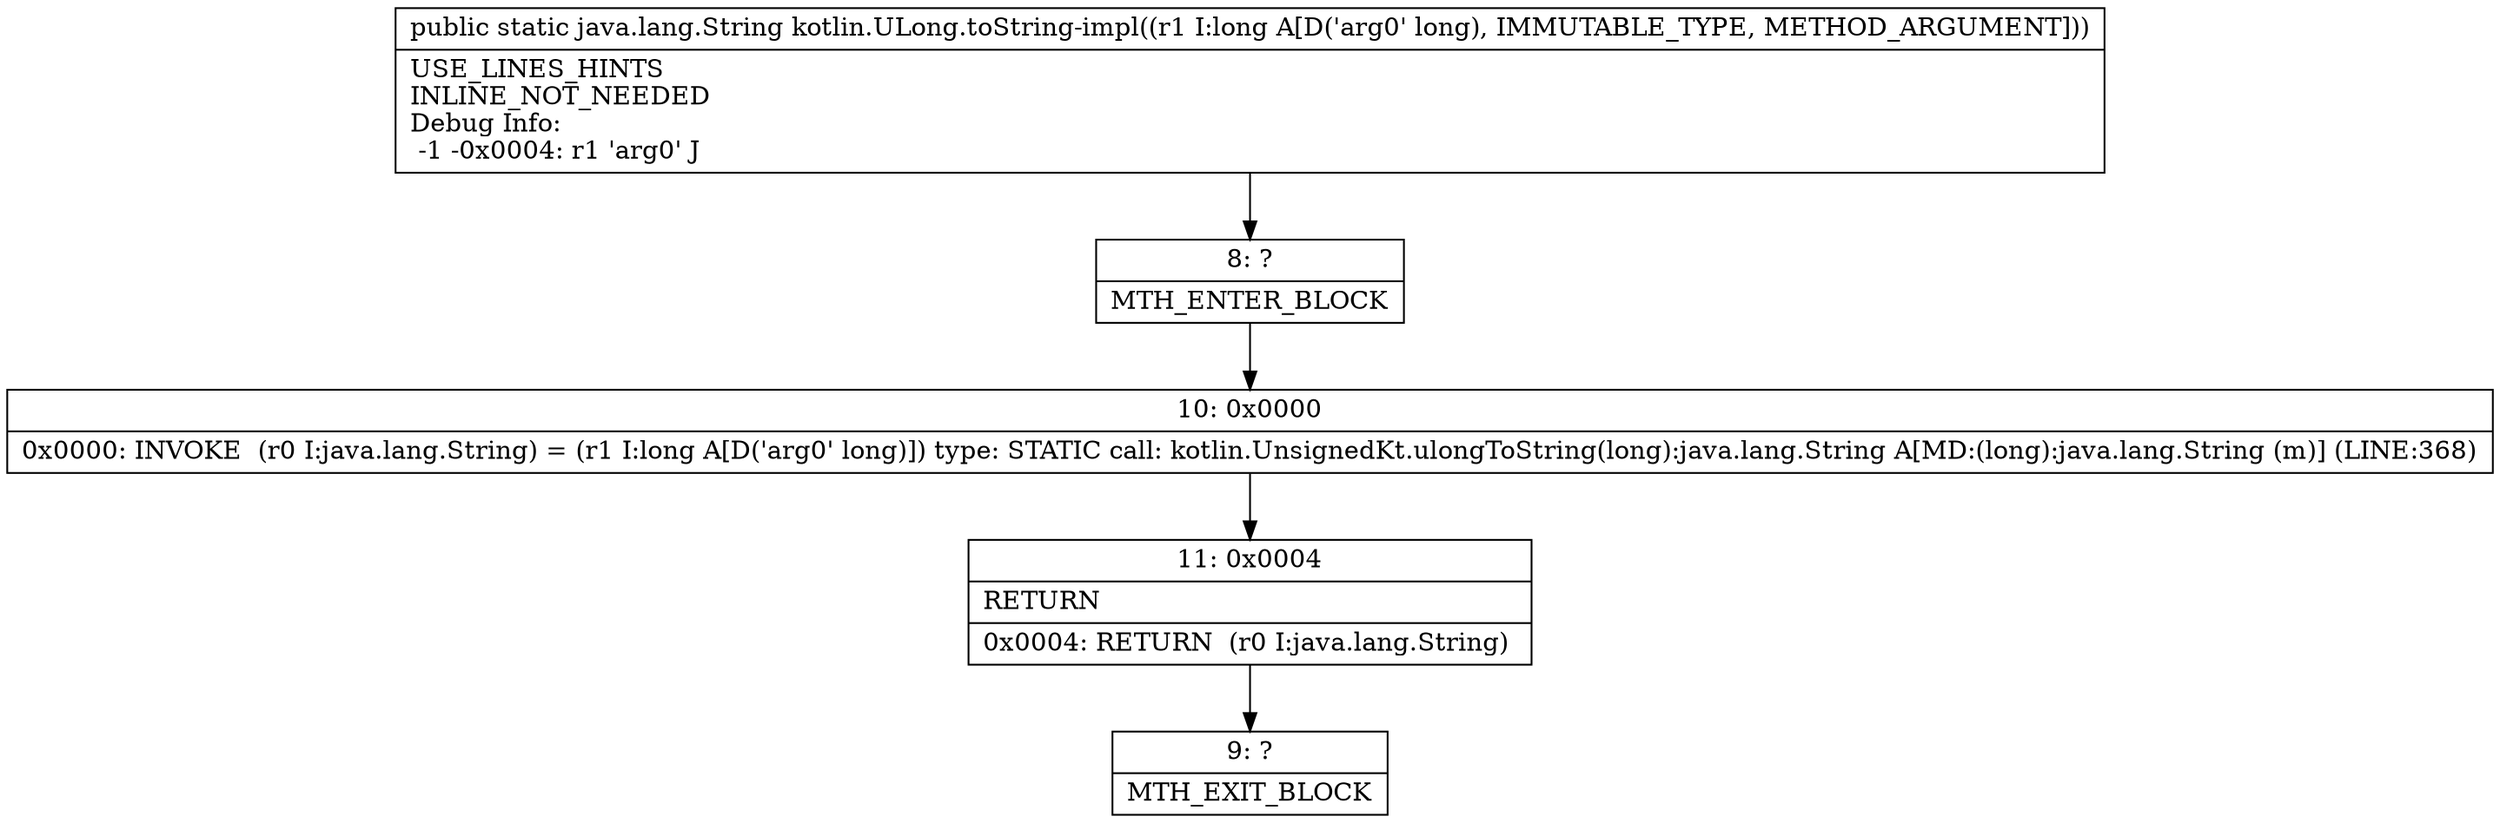 digraph "CFG forkotlin.ULong.toString\-impl(J)Ljava\/lang\/String;" {
Node_8 [shape=record,label="{8\:\ ?|MTH_ENTER_BLOCK\l}"];
Node_10 [shape=record,label="{10\:\ 0x0000|0x0000: INVOKE  (r0 I:java.lang.String) = (r1 I:long A[D('arg0' long)]) type: STATIC call: kotlin.UnsignedKt.ulongToString(long):java.lang.String A[MD:(long):java.lang.String (m)] (LINE:368)\l}"];
Node_11 [shape=record,label="{11\:\ 0x0004|RETURN\l|0x0004: RETURN  (r0 I:java.lang.String) \l}"];
Node_9 [shape=record,label="{9\:\ ?|MTH_EXIT_BLOCK\l}"];
MethodNode[shape=record,label="{public static java.lang.String kotlin.ULong.toString\-impl((r1 I:long A[D('arg0' long), IMMUTABLE_TYPE, METHOD_ARGUMENT]))  | USE_LINES_HINTS\lINLINE_NOT_NEEDED\lDebug Info:\l  \-1 \-0x0004: r1 'arg0' J\l}"];
MethodNode -> Node_8;Node_8 -> Node_10;
Node_10 -> Node_11;
Node_11 -> Node_9;
}

